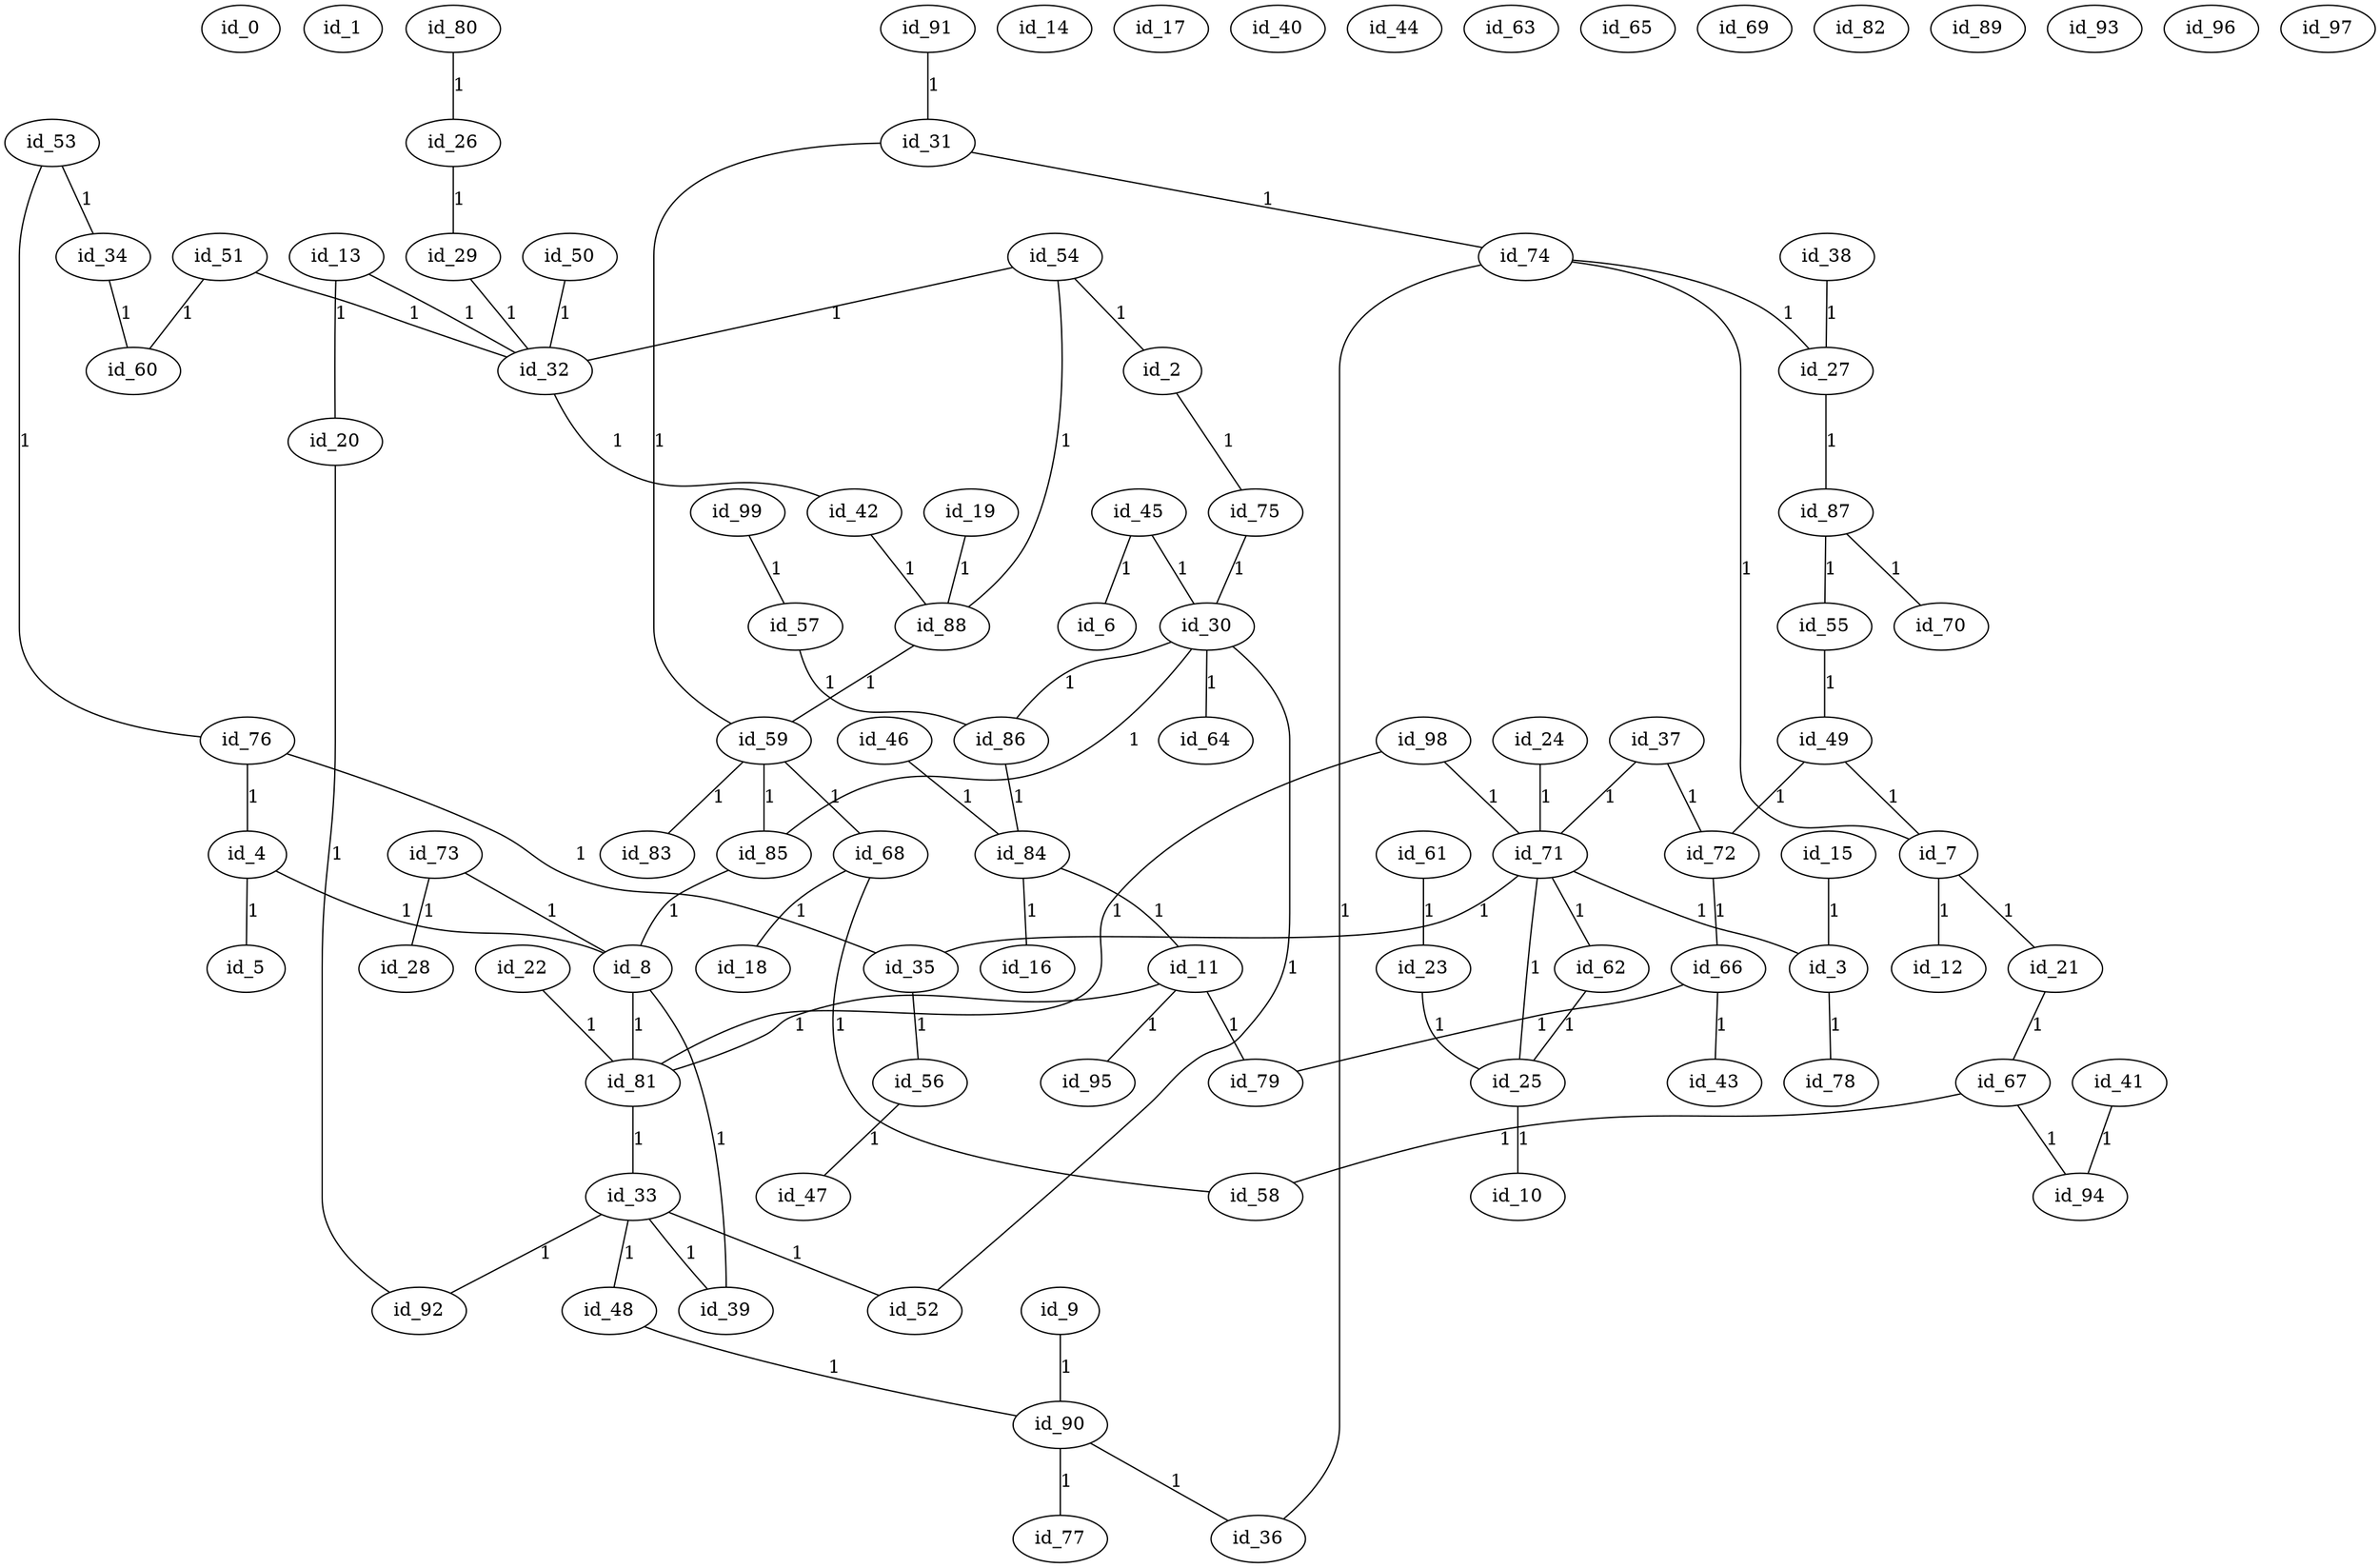 graph GR{
id_0;
id_1;
id_2;
id_3;
id_4;
id_5;
id_6;
id_7;
id_8;
id_9;
id_10;
id_11;
id_12;
id_13;
id_14;
id_15;
id_16;
id_17;
id_18;
id_19;
id_20;
id_21;
id_22;
id_23;
id_24;
id_25;
id_26;
id_27;
id_28;
id_29;
id_30;
id_31;
id_32;
id_33;
id_34;
id_35;
id_36;
id_37;
id_38;
id_39;
id_40;
id_41;
id_42;
id_43;
id_44;
id_45;
id_46;
id_47;
id_48;
id_49;
id_50;
id_51;
id_52;
id_53;
id_54;
id_55;
id_56;
id_57;
id_58;
id_59;
id_60;
id_61;
id_62;
id_63;
id_64;
id_65;
id_66;
id_67;
id_68;
id_69;
id_70;
id_71;
id_72;
id_73;
id_74;
id_75;
id_76;
id_77;
id_78;
id_79;
id_80;
id_81;
id_82;
id_83;
id_84;
id_85;
id_86;
id_87;
id_88;
id_89;
id_90;
id_91;
id_92;
id_93;
id_94;
id_95;
id_96;
id_97;
id_98;
id_99;
id_4--id_8[label=1];
id_33--id_39[label=1];
id_73--id_28[label=1];
id_27--id_87[label=1];
id_59--id_68[label=1];
id_8--id_81[label=1];
id_11--id_79[label=1];
id_86--id_84[label=1];
id_55--id_49[label=1];
id_72--id_66[label=1];
id_85--id_8[label=1];
id_74--id_36[label=1];
id_41--id_94[label=1];
id_68--id_18[label=1];
id_88--id_59[label=1];
id_75--id_30[label=1];
id_4--id_5[label=1];
id_54--id_88[label=1];
id_24--id_71[label=1];
id_53--id_76[label=1];
id_68--id_58[label=1];
id_7--id_12[label=1];
id_45--id_6[label=1];
id_67--id_94[label=1];
id_25--id_10[label=1];
id_48--id_90[label=1];
id_37--id_72[label=1];
id_42--id_88[label=1];
id_19--id_88[label=1];
id_54--id_2[label=1];
id_99--id_57[label=1];
id_76--id_4[label=1];
id_50--id_32[label=1];
id_30--id_86[label=1];
id_49--id_72[label=1];
id_2--id_75[label=1];
id_35--id_56[label=1];
id_32--id_42[label=1];
id_84--id_11[label=1];
id_38--id_27[label=1];
id_56--id_47[label=1];
id_90--id_77[label=1];
id_9--id_90[label=1];
id_33--id_48[label=1];
id_52--id_30[label=1];
id_45--id_30[label=1];
id_30--id_85[label=1];
id_37--id_71[label=1];
id_22--id_81[label=1];
id_3--id_78[label=1];
id_11--id_81[label=1];
id_11--id_95[label=1];
id_81--id_33[label=1];
id_7--id_21[label=1];
id_84--id_16[label=1];
id_59--id_83[label=1];
id_71--id_62[label=1];
id_15--id_3[label=1];
id_62--id_25[label=1];
id_26--id_29[label=1];
id_33--id_92[label=1];
id_59--id_85[label=1];
id_98--id_81[label=1];
id_53--id_34[label=1];
id_21--id_67[label=1];
id_87--id_70[label=1];
id_61--id_23[label=1];
id_71--id_35[label=1];
id_13--id_20[label=1];
id_98--id_71[label=1];
id_90--id_36[label=1];
id_49--id_7[label=1];
id_66--id_79[label=1];
id_76--id_35[label=1];
id_46--id_84[label=1];
id_91--id_31[label=1];
id_34--id_60[label=1];
id_71--id_25[label=1];
id_31--id_74[label=1];
id_80--id_26[label=1];
id_73--id_8[label=1];
id_67--id_58[label=1];
id_23--id_25[label=1];
id_71--id_3[label=1];
id_57--id_86[label=1];
id_20--id_92[label=1];
id_33--id_52[label=1];
id_74--id_27[label=1];
id_51--id_32[label=1];
id_30--id_64[label=1];
id_54--id_32[label=1];
id_29--id_32[label=1];
id_13--id_32[label=1];
id_31--id_59[label=1];
id_66--id_43[label=1];
id_39--id_8[label=1];
id_87--id_55[label=1];
id_51--id_60[label=1];
id_7--id_74[label=1];
}